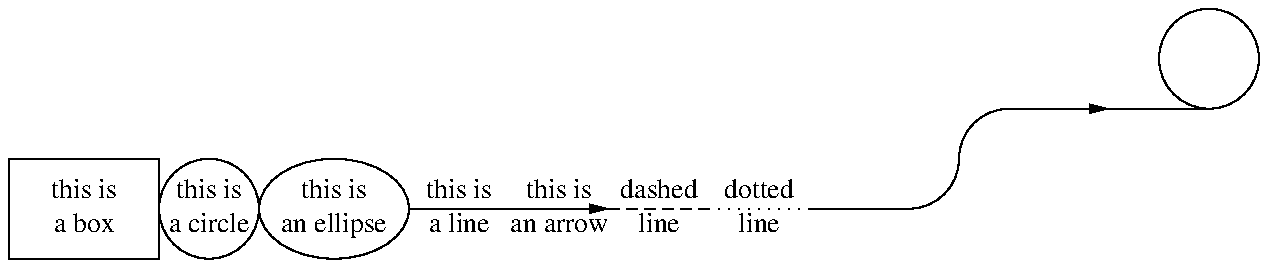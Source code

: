 .PS
box "this is" "a box"
circle "this is" "a circle"
ellipse "this is" "an ellipse"
line "this is" "a line"
arrow "this is" "an arrow"
line dashed "dashed" "line"
line dotted "dotted" "line"
line; arc; arc cw; arrow
spline
arc; arc; arc; arc
.PE

